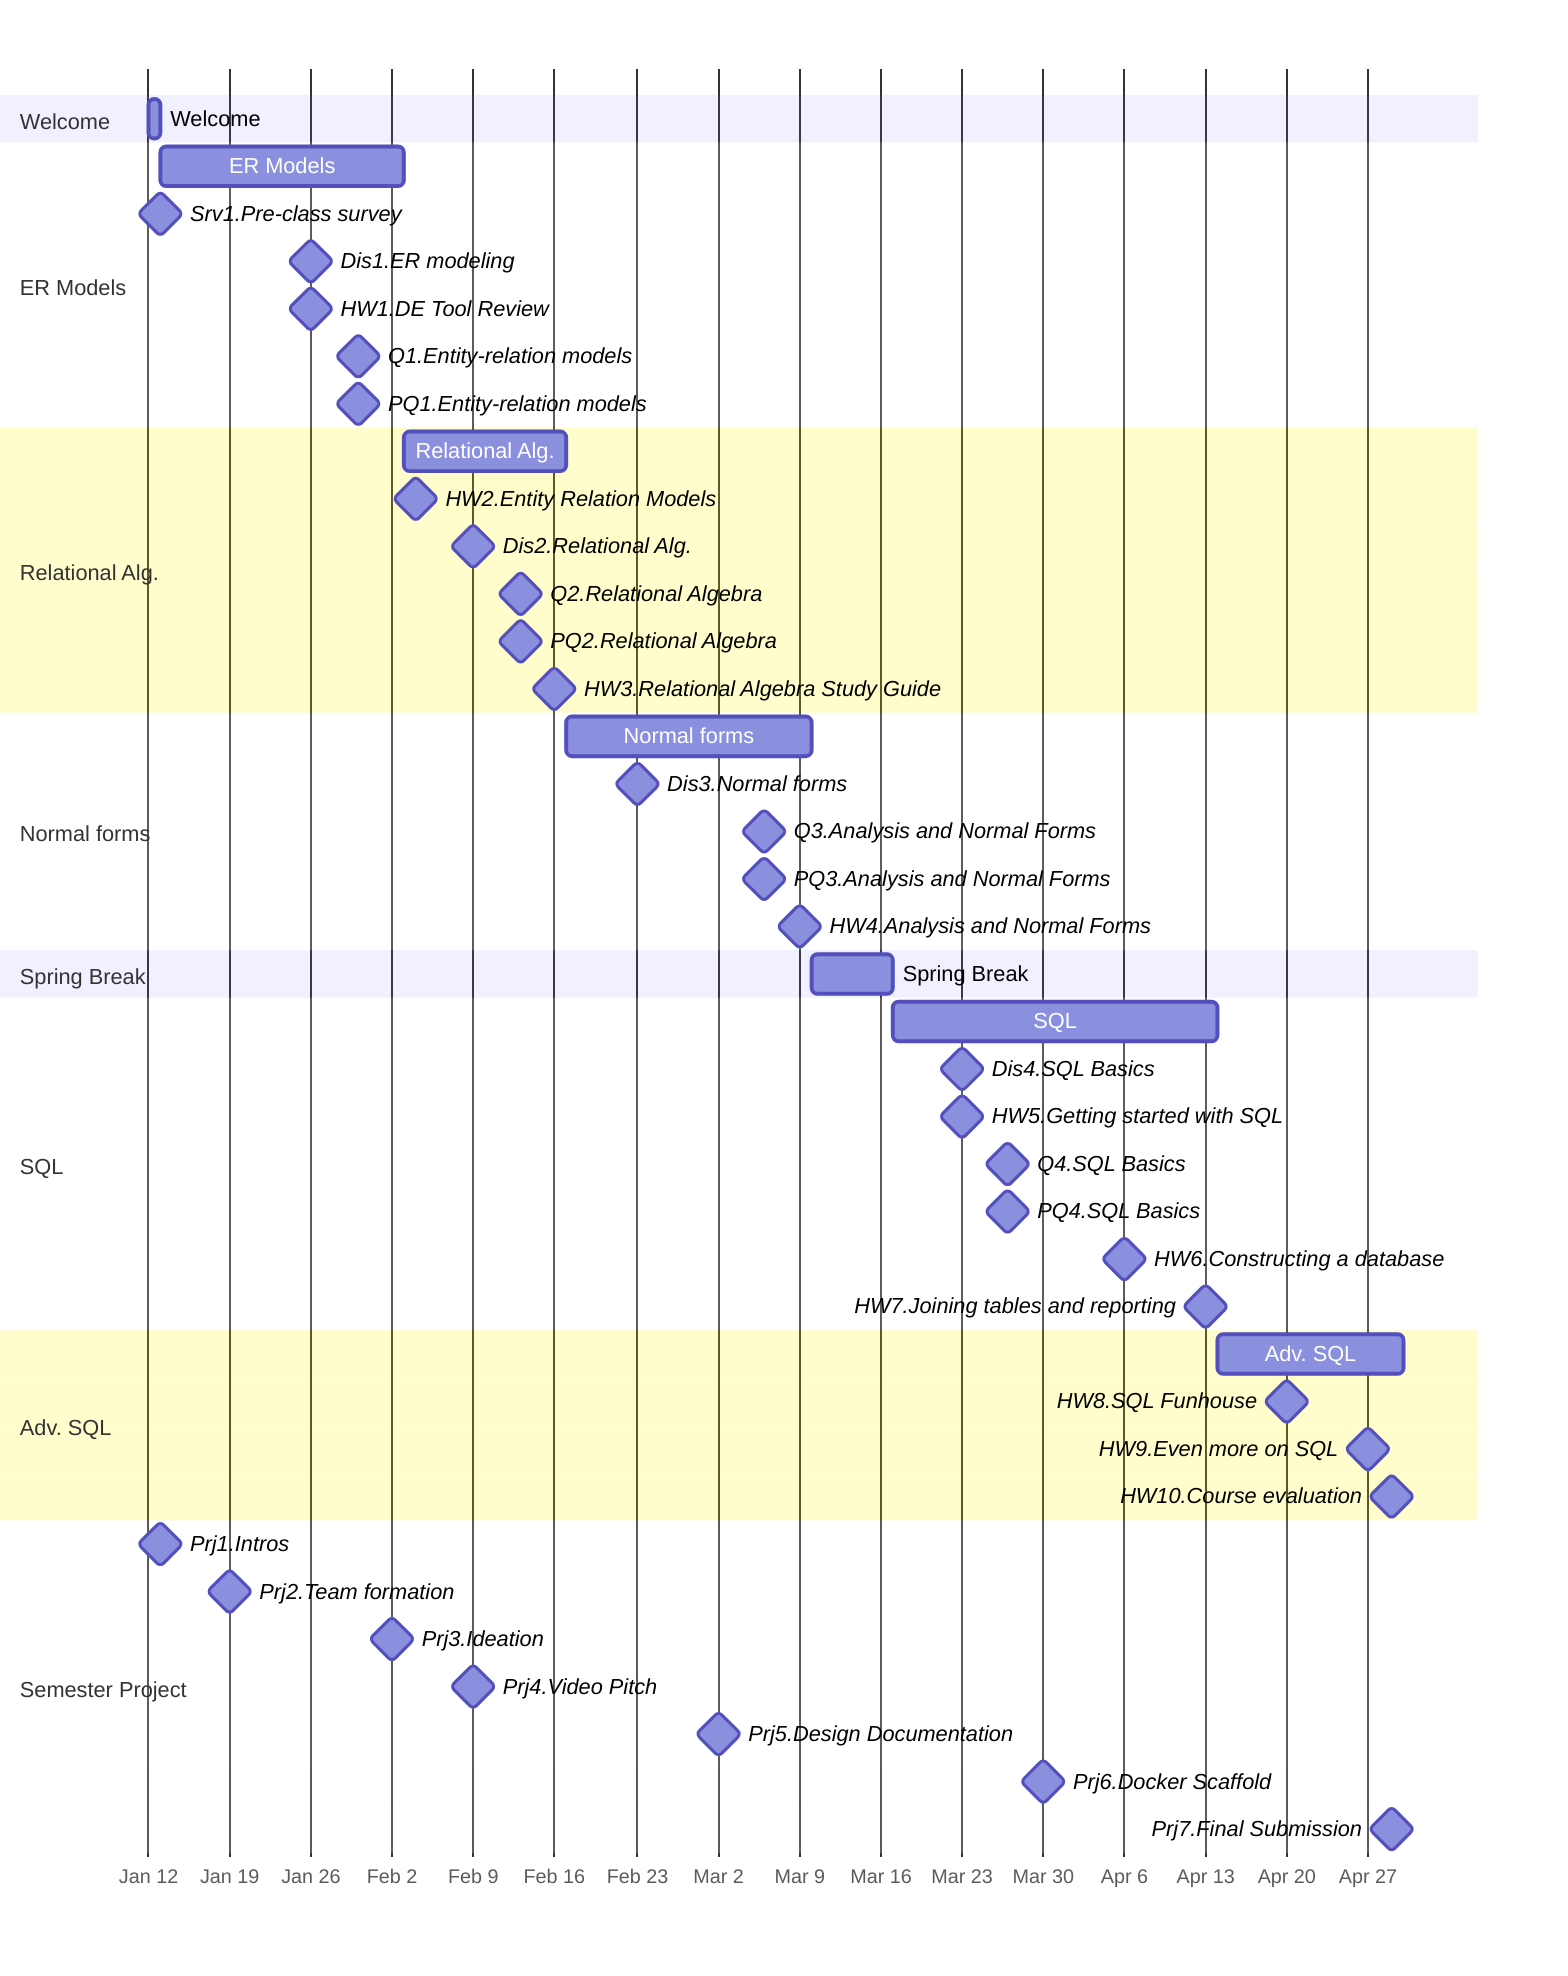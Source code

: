 gantt
    dateFormat YYYY-MM-DD
    axisFormat %b %e
    todayMarker stroke-width:7px,stroke:#FFB300,opacity:0.5

    section Welcome
    Welcome : m0, 2025-01-12, 2025-01-13

    section ER Models
    ER Models : m1, 2025-01-13, 2025-02-03
    Srv1.Pre-class survey : milestone, 2025-01-13, 0d
    Dis1.ER modeling : milestone, 2025-01-26, 0d
    HW1.DE Tool Review : milestone, 2025-01-26, 0d
    Q1.Entity-relation models : milestone, 2025-01-30, 0d
    PQ1.Entity-relation models : milestone, 2025-01-30, 0d

    section Relational Alg.
    Relational Alg. : m2, 2025-02-03, 2025-02-17
    HW2.Entity Relation Models : milestone, 2025-02-04, 0d
    Dis2.Relational Alg. : milestone, 2025-02-09, 0d
    Q2.Relational Algebra : milestone, 2025-02-13, 0d
    PQ2.Relational Algebra : milestone, 2025-02-13, 0d
    HW3.Relational Algebra Study Guide : milestone, 2025-02-16, 0d

    section Normal forms
    Normal forms : m3, 2025-02-17, 2025-03-10
    Dis3.Normal forms : milestone, 2025-02-23, 0d
    Q3.Analysis and Normal Forms : milestone, 2025-03-06, 0d
    PQ3.Analysis and Normal Forms : milestone, 2025-03-06, 0d
    HW4.Analysis and Normal Forms : milestone, 2025-03-09, 0d

    section Spring Break
    Spring Break : m4, 2025-03-10, 2025-03-17

    section SQL
    SQL : m5, 2025-03-17, 2025-04-14
    Dis4.SQL Basics : milestone, 2025-03-23, 0d
    HW5.Getting started with SQL : milestone, 2025-03-23, 0d
    Q4.SQL Basics : milestone, 2025-03-27, 0d
    PQ4.SQL Basics : milestone, 2025-03-27, 0d
    HW6.Constructing a database : milestone, 2025-04-06, 0d
    HW7.Joining tables and reporting : milestone, 2025-04-13, 0d

    section Adv. SQL
    Adv. SQL : m6, 2025-04-14, 2025-04-30
    HW8.SQL Funhouse : milestone, 2025-04-20, 0d
    HW9.Even more on SQL : milestone, 2025-04-27, 0d
    HW10.Course evaluation : milestone, 2025-04-29, 0d

    section Semester Project
    Prj1.Intros : milestone, 2025-01-13, 0d
    Prj2.Team formation : milestone, 2025-01-19, 0d
    Prj3.Ideation : milestone, 2025-02-02, 0d
    Prj4.Video Pitch : milestone, 2025-02-09, 0d
    Prj5.Design Documentation : milestone, 2025-03-02, 0d
    Prj6.Docker Scaffold : milestone, 2025-03-30, 0d
    Prj7.Final Submission : milestone, 2025-04-29, 0d